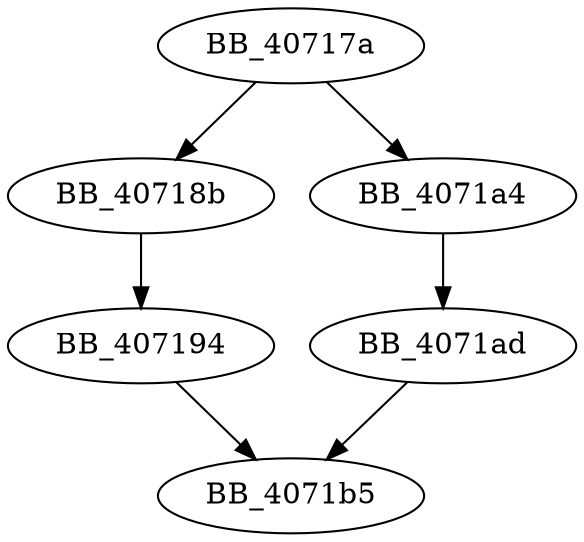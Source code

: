 DiGraph __fassign_l{
BB_40717a->BB_40718b
BB_40717a->BB_4071a4
BB_40718b->BB_407194
BB_407194->BB_4071b5
BB_4071a4->BB_4071ad
BB_4071ad->BB_4071b5
}
